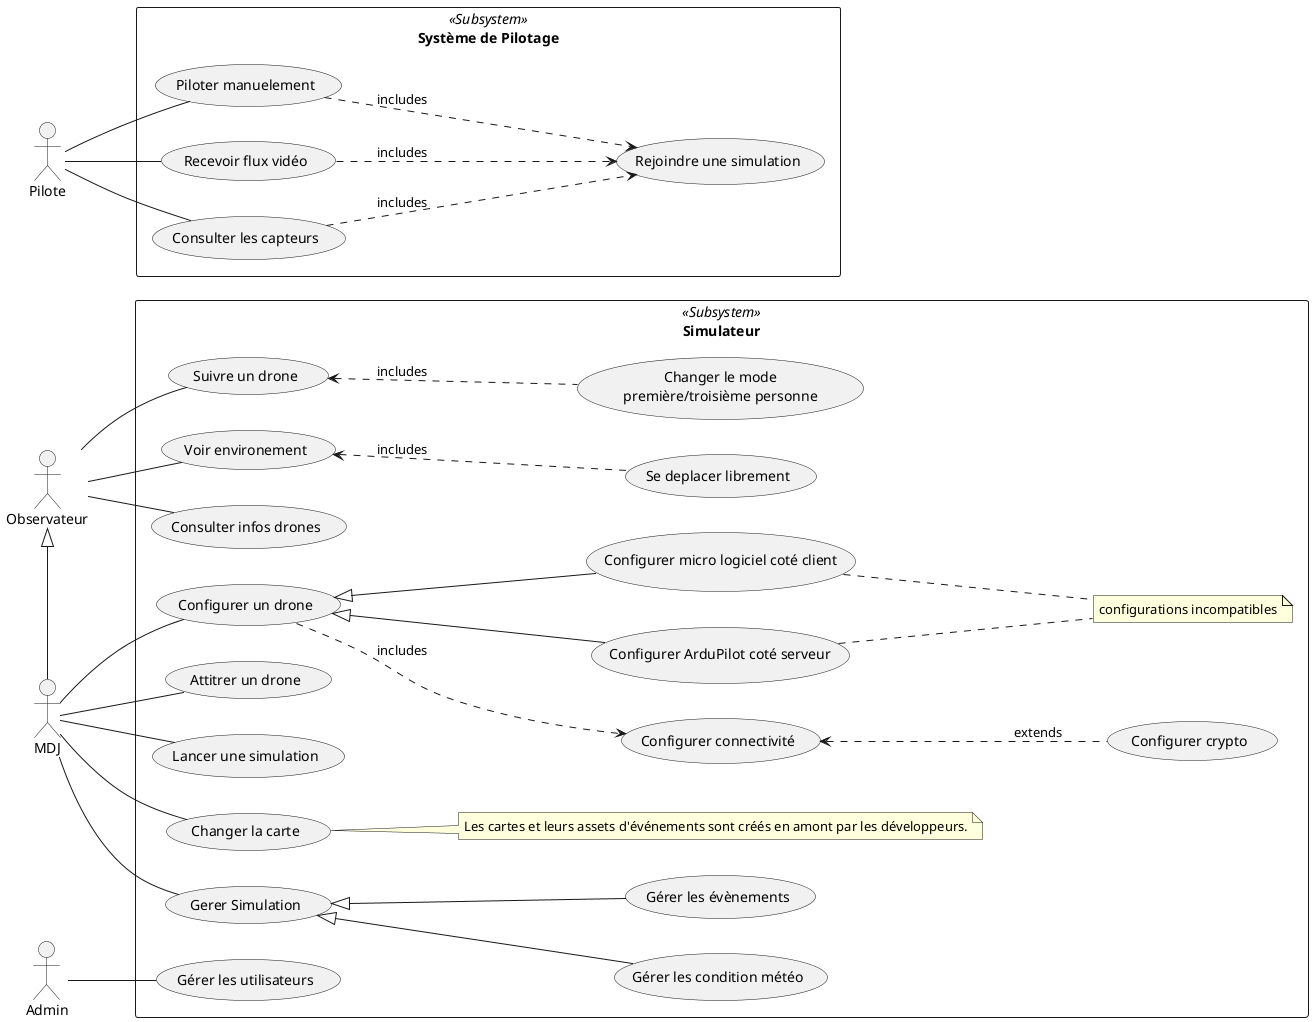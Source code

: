 @startuml

left to right direction

actor Observateur
actor MDJ
actor Pilote
actor Admin
'actor Admin

rectangle "Système de Pilotage" <<Subsystem>> as SysPilot {
    Pilote -- (Piloter manuelement)
    Pilote -- (Recevoir flux vidéo)
    Pilote -- (Consulter les capteurs)

    (Recevoir flux vidéo) ..> (Rejoindre une simulation) : includes
    (Piloter manuelement) ..> (Rejoindre une simulation) : includes
    (Consulter les capteurs) ..> (Rejoindre une simulation) : includes
}

MDJ -left-|> Observateur

rectangle Simulateur <<Subsystem>> {

    usecase (Suivre un drone) as follow_drone

    follow_drone <.down. (Changer le mode\npremière/troisième personne) : includes
    (Voir environement) <.. (Se deplacer librement) : includes

    Observateur -- (Voir environement)
    Observateur -- follow_drone
    Observateur -- (Consulter infos drones)

    usecase (Configurer un drone) as cfg_drone
    usecase (Configurer connectivité) as cfg_conn
    usecase (Configurer crypto) as cfg_crypt
    usecase (Configurer ArduPilot coté serveur) as cfg_ardu_ss
    usecase (Configurer micro logiciel coté client) as cfg_ardu_cs
    usecase (Attitrer un drone) as cfg_attrib_drone
    usecase (Lancer une simulation) as cfg_sim
    note "configurations incompatibles" as mutex1
    note "Les cartes et leurs assets d'événements sont créés en amont par les développeurs." as note1

    cfg_drone .down.> cfg_conn : includes
    cfg_conn <.down. cfg_crypt : extends
    cfg_drone <|-- cfg_ardu_ss
    cfg_drone <|-- cfg_ardu_cs
    cfg_ardu_ss .. mutex1
    cfg_ardu_cs .. mutex1

    MDJ -- (Changer la carte)
    (Changer la carte) .. note1
    MDJ -- (Gerer Simulation)
    (Gerer Simulation) <|-- (Gérer les condition météo)
    (Gerer Simulation) <|-- (Gérer les évènements)
    MDJ -- cfg_drone
    MDJ -- cfg_attrib_drone
    MDJ -- cfg_sim

    Admin -- (Gérer les utilisateurs)

}

@enduml
